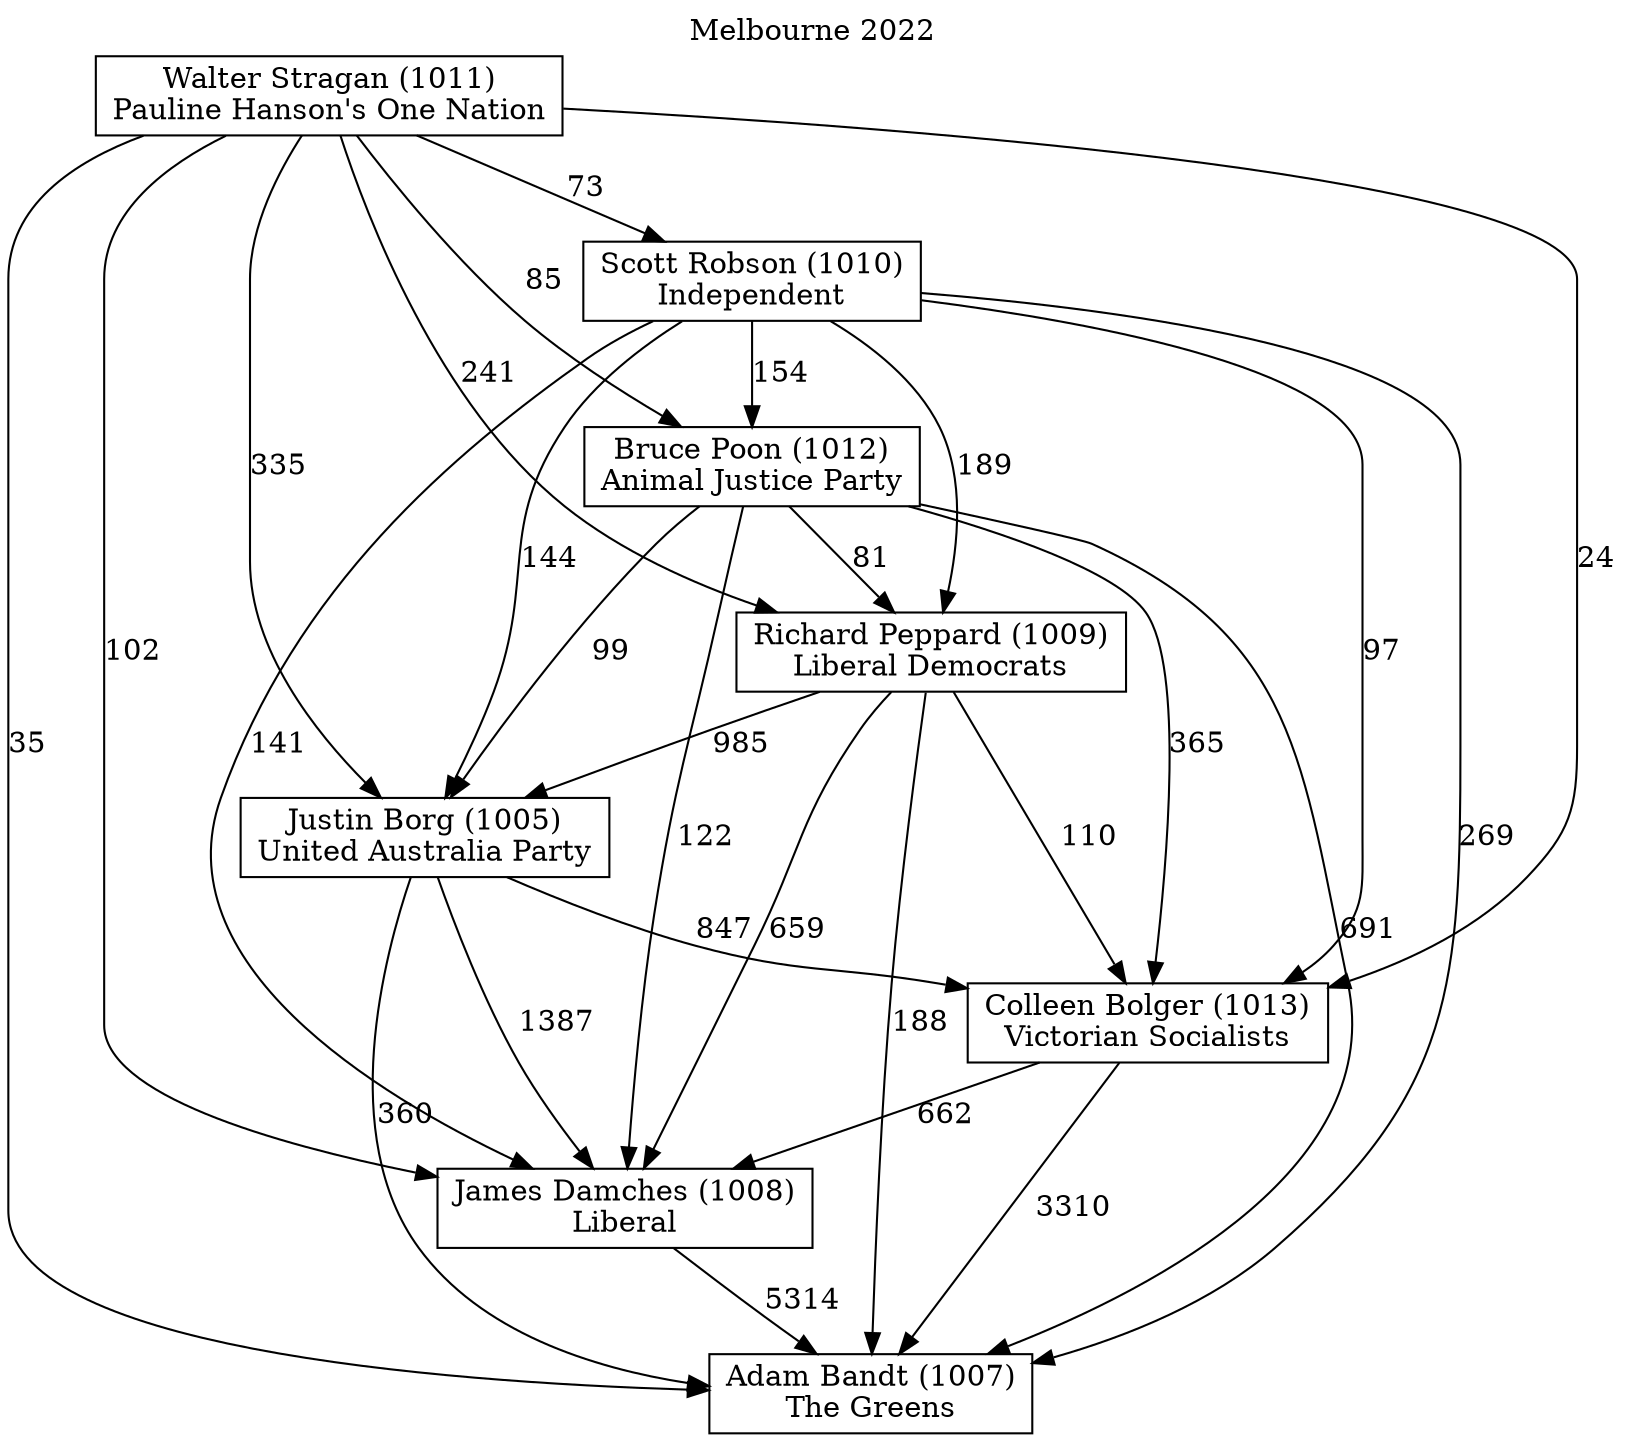 // House preference flow
digraph "Adam Bandt (1007)_Melbourne_2022" {
	graph [label="Melbourne 2022" labelloc=t mclimit=10]
	node [shape=box]
	"Walter Stragan (1011)" [label="Walter Stragan (1011)
Pauline Hanson's One Nation"]
	"Bruce Poon (1012)" [label="Bruce Poon (1012)
Animal Justice Party"]
	"Adam Bandt (1007)" [label="Adam Bandt (1007)
The Greens"]
	"Scott Robson (1010)" [label="Scott Robson (1010)
Independent"]
	"Justin Borg (1005)" [label="Justin Borg (1005)
United Australia Party"]
	"Colleen Bolger (1013)" [label="Colleen Bolger (1013)
Victorian Socialists"]
	"James Damches (1008)" [label="James Damches (1008)
Liberal"]
	"Richard Peppard (1009)" [label="Richard Peppard (1009)
Liberal Democrats"]
	"Justin Borg (1005)" -> "James Damches (1008)" [label=1387]
	"Scott Robson (1010)" -> "Richard Peppard (1009)" [label=189]
	"Scott Robson (1010)" -> "Adam Bandt (1007)" [label=269]
	"Bruce Poon (1012)" -> "James Damches (1008)" [label=122]
	"Justin Borg (1005)" -> "Colleen Bolger (1013)" [label=847]
	"Richard Peppard (1009)" -> "Justin Borg (1005)" [label=985]
	"Scott Robson (1010)" -> "James Damches (1008)" [label=141]
	"James Damches (1008)" -> "Adam Bandt (1007)" [label=5314]
	"Scott Robson (1010)" -> "Bruce Poon (1012)" [label=154]
	"Justin Borg (1005)" -> "Adam Bandt (1007)" [label=360]
	"Richard Peppard (1009)" -> "Adam Bandt (1007)" [label=188]
	"Bruce Poon (1012)" -> "Adam Bandt (1007)" [label=691]
	"Walter Stragan (1011)" -> "Adam Bandt (1007)" [label=35]
	"Walter Stragan (1011)" -> "Justin Borg (1005)" [label=335]
	"Bruce Poon (1012)" -> "Justin Borg (1005)" [label=99]
	"Colleen Bolger (1013)" -> "James Damches (1008)" [label=662]
	"Scott Robson (1010)" -> "Justin Borg (1005)" [label=144]
	"Scott Robson (1010)" -> "Colleen Bolger (1013)" [label=97]
	"Colleen Bolger (1013)" -> "Adam Bandt (1007)" [label=3310]
	"Walter Stragan (1011)" -> "Richard Peppard (1009)" [label=241]
	"Bruce Poon (1012)" -> "Richard Peppard (1009)" [label=81]
	"Richard Peppard (1009)" -> "James Damches (1008)" [label=659]
	"Walter Stragan (1011)" -> "Scott Robson (1010)" [label=73]
	"Bruce Poon (1012)" -> "Colleen Bolger (1013)" [label=365]
	"Walter Stragan (1011)" -> "Colleen Bolger (1013)" [label=24]
	"Walter Stragan (1011)" -> "Bruce Poon (1012)" [label=85]
	"Richard Peppard (1009)" -> "Colleen Bolger (1013)" [label=110]
	"Walter Stragan (1011)" -> "James Damches (1008)" [label=102]
}
